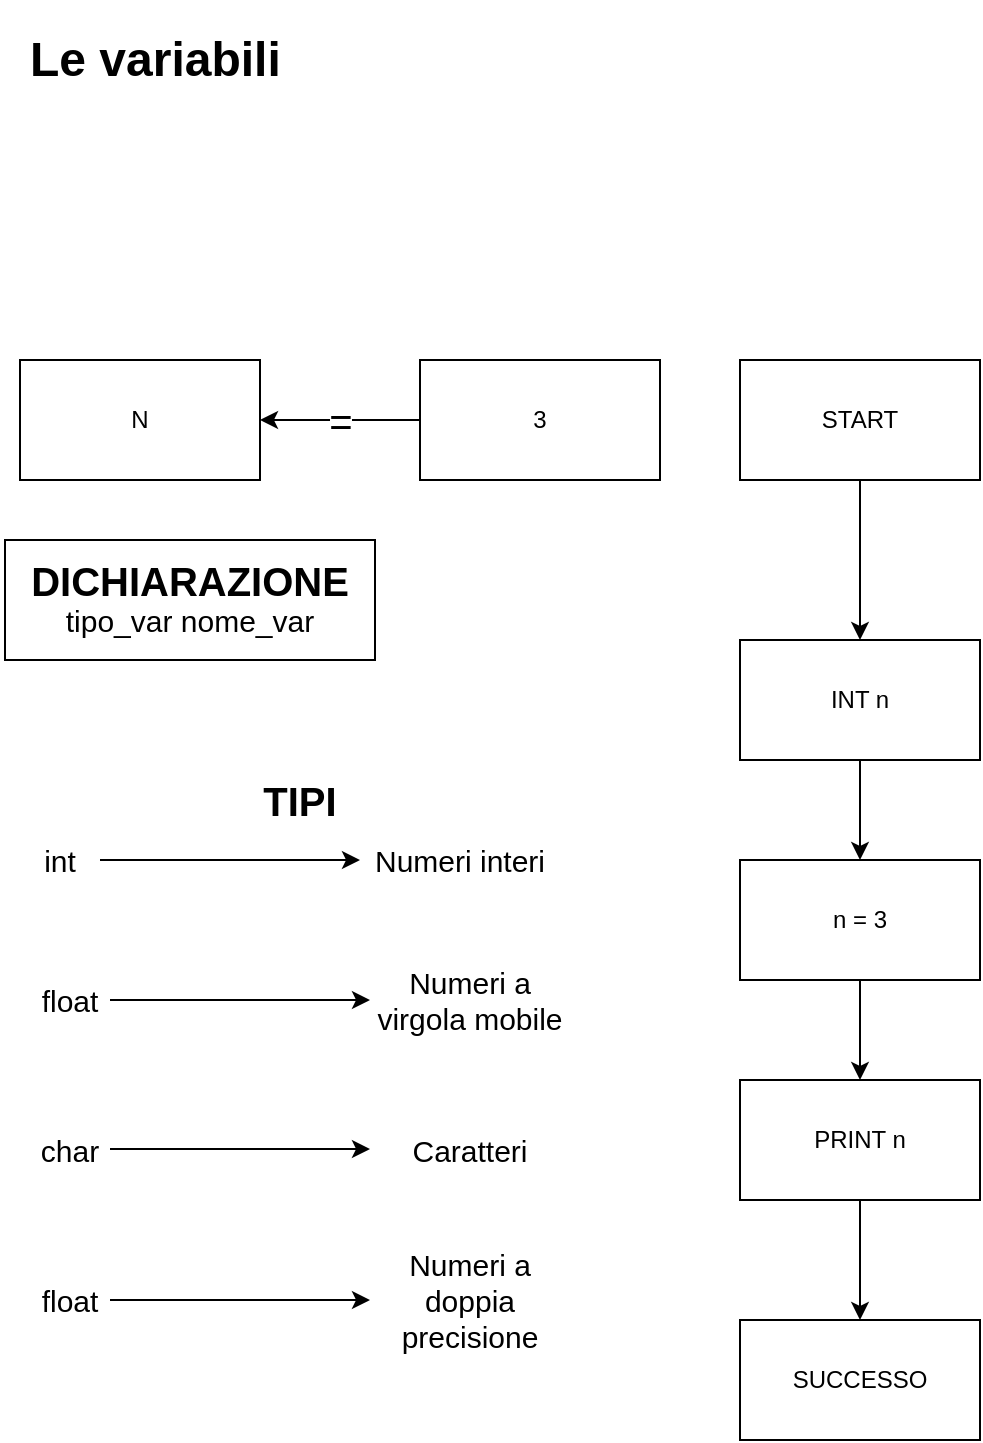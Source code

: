 <mxfile version="13.3.5" type="github">
  <diagram id="THKmHR5q39PyAsfFlBtu" name="Page-1">
    <mxGraphModel dx="946" dy="622" grid="1" gridSize="10" guides="1" tooltips="1" connect="1" arrows="1" fold="1" page="1" pageScale="1" pageWidth="827" pageHeight="1169" math="0" shadow="0">
      <root>
        <mxCell id="0" />
        <mxCell id="1" parent="0" />
        <mxCell id="I6zU9rjs1xP289XS1NUD-21" value="" style="rounded=0;whiteSpace=wrap;html=1;fontSize=15;" vertex="1" parent="1">
          <mxGeometry x="32.5" y="280" width="185" height="60" as="geometry" />
        </mxCell>
        <mxCell id="I6zU9rjs1xP289XS1NUD-3" value="&lt;h1&gt;Le variabili&lt;/h1&gt;" style="text;html=1;strokeColor=none;fillColor=none;spacing=5;spacingTop=-20;whiteSpace=wrap;overflow=hidden;rounded=0;" vertex="1" parent="1">
          <mxGeometry x="40" y="20" width="190" height="50" as="geometry" />
        </mxCell>
        <mxCell id="I6zU9rjs1xP289XS1NUD-6" value="" style="edgeStyle=orthogonalEdgeStyle;rounded=0;orthogonalLoop=1;jettySize=auto;html=1;" edge="1" parent="1" source="I6zU9rjs1xP289XS1NUD-4" target="I6zU9rjs1xP289XS1NUD-5">
          <mxGeometry relative="1" as="geometry" />
        </mxCell>
        <mxCell id="I6zU9rjs1xP289XS1NUD-4" value="START" style="rounded=0;whiteSpace=wrap;html=1;" vertex="1" parent="1">
          <mxGeometry x="400" y="190" width="120" height="60" as="geometry" />
        </mxCell>
        <mxCell id="I6zU9rjs1xP289XS1NUD-8" value="" style="edgeStyle=orthogonalEdgeStyle;rounded=0;orthogonalLoop=1;jettySize=auto;html=1;" edge="1" parent="1" source="I6zU9rjs1xP289XS1NUD-5" target="I6zU9rjs1xP289XS1NUD-7">
          <mxGeometry relative="1" as="geometry" />
        </mxCell>
        <mxCell id="I6zU9rjs1xP289XS1NUD-5" value="INT n" style="rounded=0;whiteSpace=wrap;html=1;" vertex="1" parent="1">
          <mxGeometry x="400" y="330" width="120" height="60" as="geometry" />
        </mxCell>
        <mxCell id="I6zU9rjs1xP289XS1NUD-10" value="" style="edgeStyle=orthogonalEdgeStyle;rounded=0;orthogonalLoop=1;jettySize=auto;html=1;" edge="1" parent="1" source="I6zU9rjs1xP289XS1NUD-7" target="I6zU9rjs1xP289XS1NUD-9">
          <mxGeometry relative="1" as="geometry" />
        </mxCell>
        <mxCell id="I6zU9rjs1xP289XS1NUD-7" value="n = 3" style="rounded=0;whiteSpace=wrap;html=1;" vertex="1" parent="1">
          <mxGeometry x="400" y="440" width="120" height="60" as="geometry" />
        </mxCell>
        <mxCell id="I6zU9rjs1xP289XS1NUD-12" value="" style="edgeStyle=orthogonalEdgeStyle;rounded=0;orthogonalLoop=1;jettySize=auto;html=1;" edge="1" parent="1" source="I6zU9rjs1xP289XS1NUD-9" target="I6zU9rjs1xP289XS1NUD-11">
          <mxGeometry relative="1" as="geometry" />
        </mxCell>
        <mxCell id="I6zU9rjs1xP289XS1NUD-9" value="PRINT n" style="rounded=0;whiteSpace=wrap;html=1;" vertex="1" parent="1">
          <mxGeometry x="400" y="550" width="120" height="60" as="geometry" />
        </mxCell>
        <mxCell id="I6zU9rjs1xP289XS1NUD-11" value="SUCCESSO" style="rounded=0;whiteSpace=wrap;html=1;" vertex="1" parent="1">
          <mxGeometry x="400" y="670" width="120" height="60" as="geometry" />
        </mxCell>
        <mxCell id="I6zU9rjs1xP289XS1NUD-16" value="=" style="edgeStyle=orthogonalEdgeStyle;rounded=0;orthogonalLoop=1;jettySize=auto;html=1;fontSize=20;horizontal=1;" edge="1" parent="1" source="I6zU9rjs1xP289XS1NUD-14" target="I6zU9rjs1xP289XS1NUD-15">
          <mxGeometry relative="1" as="geometry" />
        </mxCell>
        <mxCell id="I6zU9rjs1xP289XS1NUD-14" value="3" style="rounded=0;whiteSpace=wrap;html=1;" vertex="1" parent="1">
          <mxGeometry x="240" y="190" width="120" height="60" as="geometry" />
        </mxCell>
        <mxCell id="I6zU9rjs1xP289XS1NUD-15" value="N" style="rounded=0;whiteSpace=wrap;html=1;" vertex="1" parent="1">
          <mxGeometry x="40" y="190" width="120" height="60" as="geometry" />
        </mxCell>
        <mxCell id="I6zU9rjs1xP289XS1NUD-18" value="DICHIARAZIONE" style="text;html=1;strokeColor=none;fillColor=none;align=center;verticalAlign=middle;whiteSpace=wrap;rounded=0;fontSize=20;fontStyle=1" vertex="1" parent="1">
          <mxGeometry x="105" y="290" width="40" height="20" as="geometry" />
        </mxCell>
        <mxCell id="I6zU9rjs1xP289XS1NUD-20" value="tipo_var nome_var" style="text;html=1;strokeColor=none;fillColor=none;align=center;verticalAlign=middle;whiteSpace=wrap;rounded=0;fontSize=15;" vertex="1" parent="1">
          <mxGeometry x="30" y="310" width="190" height="20" as="geometry" />
        </mxCell>
        <mxCell id="I6zU9rjs1xP289XS1NUD-24" value="TIPI" style="text;html=1;strokeColor=none;fillColor=none;align=center;verticalAlign=middle;whiteSpace=wrap;rounded=0;fontSize=20;fontStyle=1" vertex="1" parent="1">
          <mxGeometry x="160" y="400" width="40" height="20" as="geometry" />
        </mxCell>
        <mxCell id="I6zU9rjs1xP289XS1NUD-28" value="" style="edgeStyle=orthogonalEdgeStyle;rounded=0;orthogonalLoop=1;jettySize=auto;html=1;fontSize=15;" edge="1" parent="1" source="I6zU9rjs1xP289XS1NUD-26" target="I6zU9rjs1xP289XS1NUD-27">
          <mxGeometry relative="1" as="geometry" />
        </mxCell>
        <mxCell id="I6zU9rjs1xP289XS1NUD-26" value="int" style="text;html=1;strokeColor=none;fillColor=none;align=center;verticalAlign=middle;whiteSpace=wrap;rounded=0;fontSize=15;" vertex="1" parent="1">
          <mxGeometry x="40" y="430" width="40" height="20" as="geometry" />
        </mxCell>
        <mxCell id="I6zU9rjs1xP289XS1NUD-27" value="Numeri interi" style="text;html=1;strokeColor=none;fillColor=none;align=center;verticalAlign=middle;whiteSpace=wrap;rounded=0;fontSize=15;" vertex="1" parent="1">
          <mxGeometry x="210" y="430" width="100" height="20" as="geometry" />
        </mxCell>
        <mxCell id="I6zU9rjs1xP289XS1NUD-30" value="" style="edgeStyle=orthogonalEdgeStyle;rounded=0;orthogonalLoop=1;jettySize=auto;html=1;fontSize=15;" edge="1" parent="1" source="I6zU9rjs1xP289XS1NUD-31" target="I6zU9rjs1xP289XS1NUD-32">
          <mxGeometry relative="1" as="geometry" />
        </mxCell>
        <mxCell id="I6zU9rjs1xP289XS1NUD-31" value="float" style="text;html=1;strokeColor=none;fillColor=none;align=center;verticalAlign=middle;whiteSpace=wrap;rounded=0;fontSize=15;" vertex="1" parent="1">
          <mxGeometry x="45" y="500" width="40" height="20" as="geometry" />
        </mxCell>
        <mxCell id="I6zU9rjs1xP289XS1NUD-32" value="Numeri a virgola mobile" style="text;html=1;strokeColor=none;fillColor=none;align=center;verticalAlign=middle;whiteSpace=wrap;rounded=0;fontSize=15;" vertex="1" parent="1">
          <mxGeometry x="215" y="500" width="100" height="20" as="geometry" />
        </mxCell>
        <mxCell id="I6zU9rjs1xP289XS1NUD-33" value="" style="edgeStyle=orthogonalEdgeStyle;rounded=0;orthogonalLoop=1;jettySize=auto;html=1;fontSize=15;" edge="1" parent="1" source="I6zU9rjs1xP289XS1NUD-34" target="I6zU9rjs1xP289XS1NUD-35">
          <mxGeometry relative="1" as="geometry" />
        </mxCell>
        <mxCell id="I6zU9rjs1xP289XS1NUD-34" value="char" style="text;html=1;strokeColor=none;fillColor=none;align=center;verticalAlign=middle;whiteSpace=wrap;rounded=0;fontSize=15;" vertex="1" parent="1">
          <mxGeometry x="45" y="574.5" width="40" height="20" as="geometry" />
        </mxCell>
        <mxCell id="I6zU9rjs1xP289XS1NUD-35" value="Caratteri" style="text;html=1;strokeColor=none;fillColor=none;align=center;verticalAlign=middle;whiteSpace=wrap;rounded=0;fontSize=15;" vertex="1" parent="1">
          <mxGeometry x="215" y="574.5" width="100" height="20" as="geometry" />
        </mxCell>
        <mxCell id="I6zU9rjs1xP289XS1NUD-36" value="" style="edgeStyle=orthogonalEdgeStyle;rounded=0;orthogonalLoop=1;jettySize=auto;html=1;fontSize=15;" edge="1" parent="1" source="I6zU9rjs1xP289XS1NUD-37" target="I6zU9rjs1xP289XS1NUD-38">
          <mxGeometry relative="1" as="geometry" />
        </mxCell>
        <mxCell id="I6zU9rjs1xP289XS1NUD-37" value="float" style="text;html=1;strokeColor=none;fillColor=none;align=center;verticalAlign=middle;whiteSpace=wrap;rounded=0;fontSize=15;" vertex="1" parent="1">
          <mxGeometry x="45" y="650" width="40" height="20" as="geometry" />
        </mxCell>
        <mxCell id="I6zU9rjs1xP289XS1NUD-38" value="Numeri a doppia precisione" style="text;html=1;strokeColor=none;fillColor=none;align=center;verticalAlign=middle;whiteSpace=wrap;rounded=0;fontSize=15;" vertex="1" parent="1">
          <mxGeometry x="215" y="650" width="100" height="20" as="geometry" />
        </mxCell>
      </root>
    </mxGraphModel>
  </diagram>
</mxfile>
